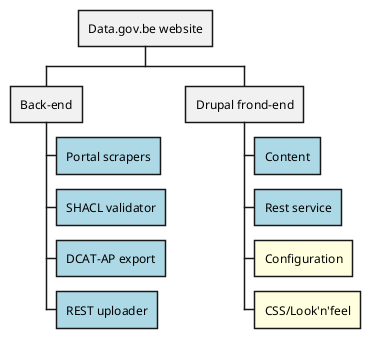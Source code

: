 @startuml
title "Product Breakdown Structure"

@startwbs
* Data.gov.be website
** Back-end
***[#LightBlue] Portal scrapers
***[#LightBlue] SHACL validator
***[#LightBlue] DCAT-AP export
***[#LightBlue] REST uploader
** Drupal frond-end
***[#LightBlue] Content
***[#LightBlue] Rest service
***[#LightYellow] Configuration
***[#LightYellow] CSS/Look'n'feel
@endwbs
@enduml
